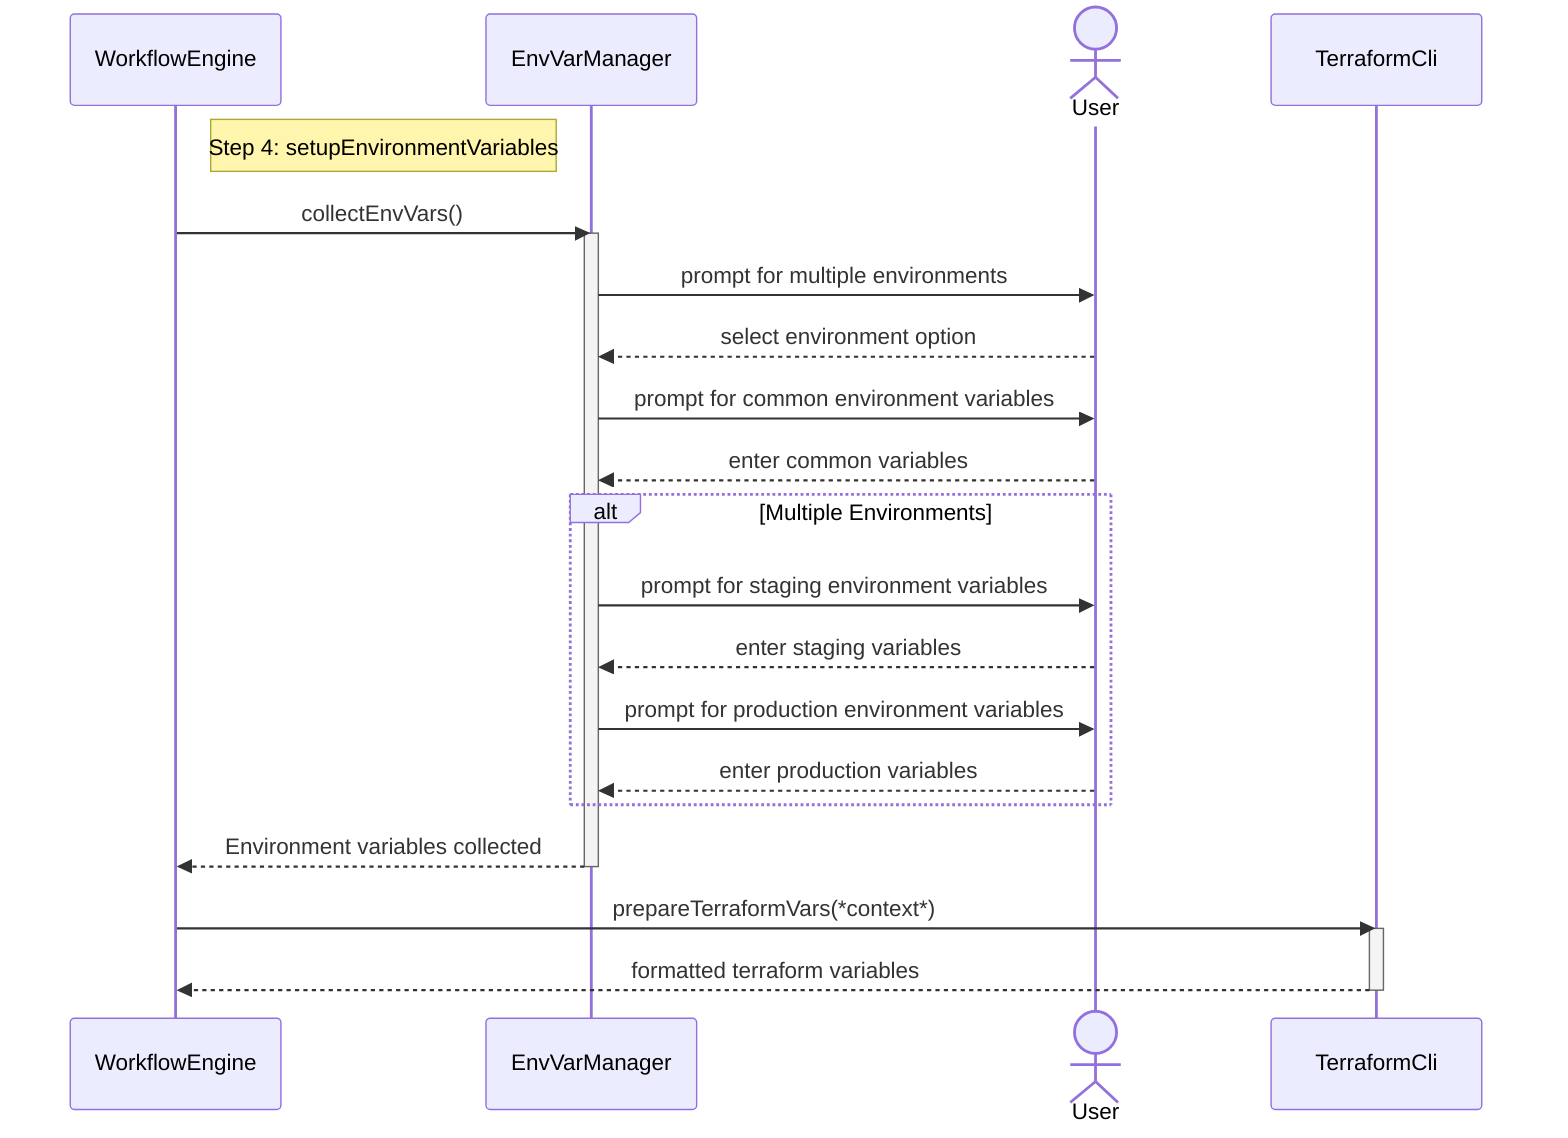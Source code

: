 ---
config:
  theme: default
  look: classic
---
sequenceDiagram
    participant WE as WorkflowEngine
    participant EVM as EnvVarManager
    actor User
    participant TF as TerraformCli
    
    note right of WE: Step 4: setupEnvironmentVariables
    WE->>EVM: collectEnvVars()
    activate EVM
    EVM->>User: prompt for multiple environments
    User-->>EVM: select environment option
    EVM->>User: prompt for common environment variables
    User-->>EVM: enter common variables
    
    alt Multiple Environments
        EVM->>User: prompt for staging environment variables
        User-->>EVM: enter staging variables
        EVM->>User: prompt for production environment variables
        User-->>EVM: enter production variables
    end
    
    EVM-->>WE: Environment variables collected
    deactivate EVM

    WE->>TF: prepareTerraformVars(*context*)
    activate TF
    TF-->>WE: formatted terraform variables
    deactivate TF